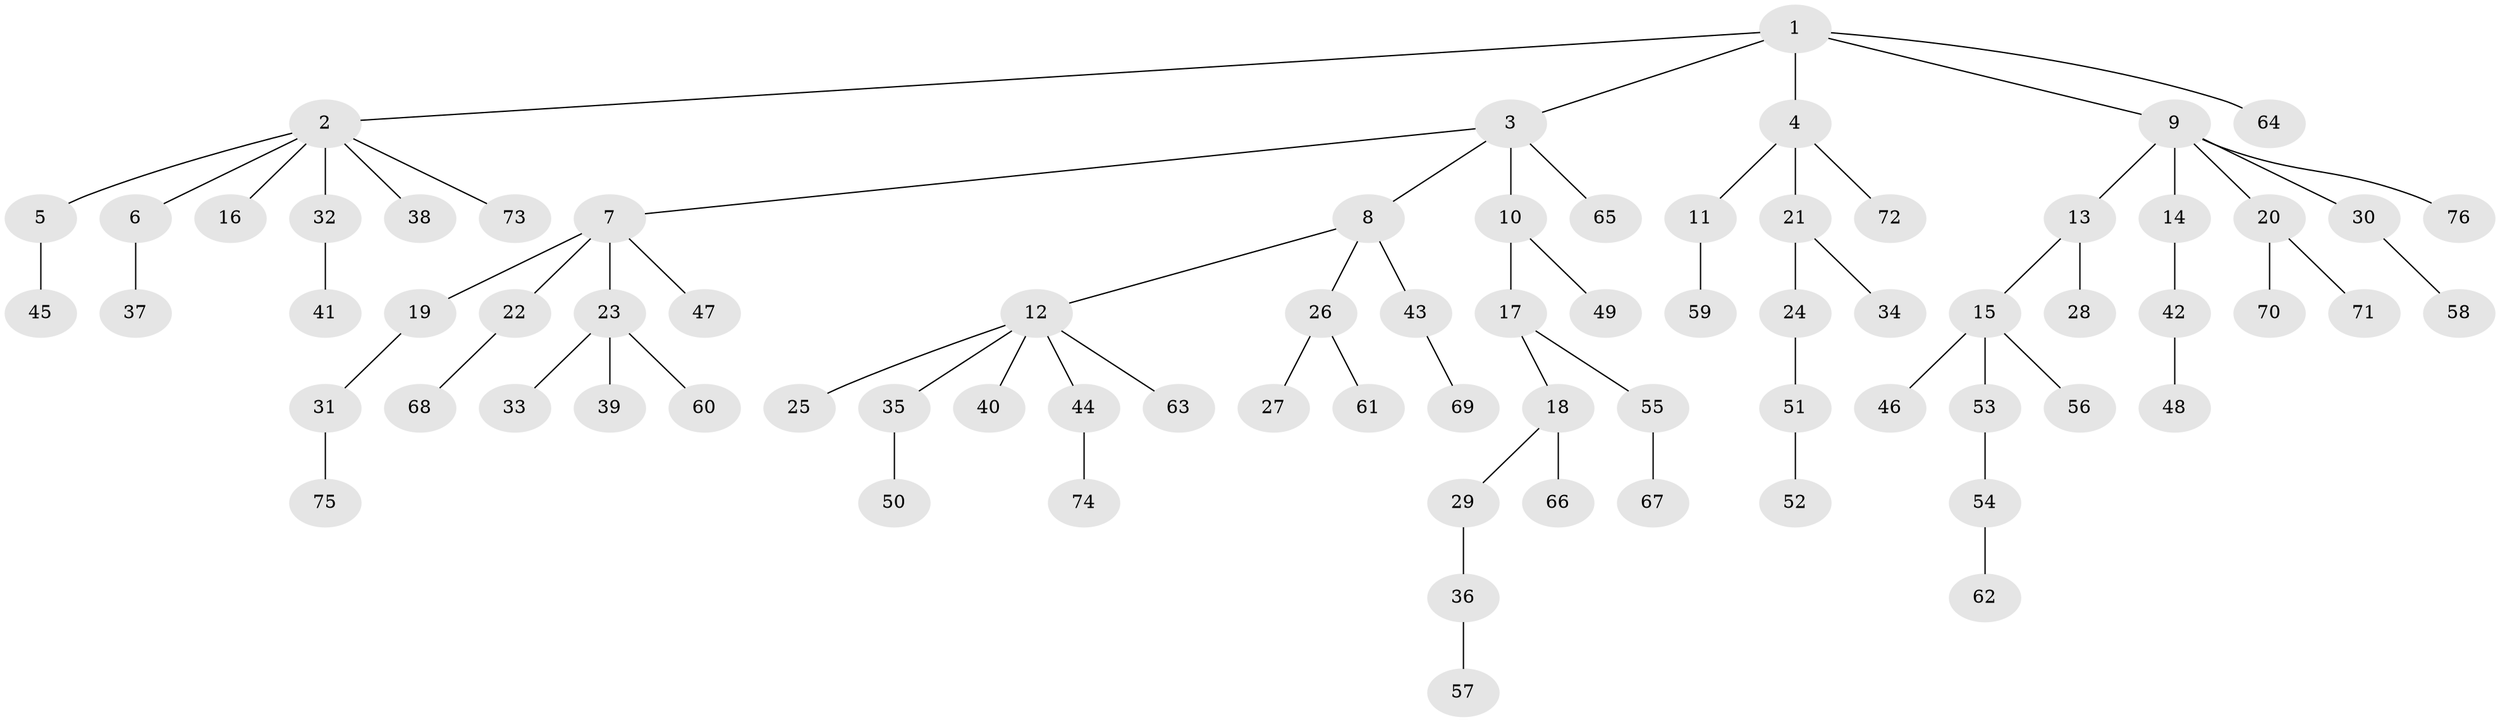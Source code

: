 // Generated by graph-tools (version 1.1) at 2025/52/03/09/25 04:52:28]
// undirected, 76 vertices, 75 edges
graph export_dot {
graph [start="1"]
  node [color=gray90,style=filled];
  1;
  2;
  3;
  4;
  5;
  6;
  7;
  8;
  9;
  10;
  11;
  12;
  13;
  14;
  15;
  16;
  17;
  18;
  19;
  20;
  21;
  22;
  23;
  24;
  25;
  26;
  27;
  28;
  29;
  30;
  31;
  32;
  33;
  34;
  35;
  36;
  37;
  38;
  39;
  40;
  41;
  42;
  43;
  44;
  45;
  46;
  47;
  48;
  49;
  50;
  51;
  52;
  53;
  54;
  55;
  56;
  57;
  58;
  59;
  60;
  61;
  62;
  63;
  64;
  65;
  66;
  67;
  68;
  69;
  70;
  71;
  72;
  73;
  74;
  75;
  76;
  1 -- 2;
  1 -- 3;
  1 -- 4;
  1 -- 9;
  1 -- 64;
  2 -- 5;
  2 -- 6;
  2 -- 16;
  2 -- 32;
  2 -- 38;
  2 -- 73;
  3 -- 7;
  3 -- 8;
  3 -- 10;
  3 -- 65;
  4 -- 11;
  4 -- 21;
  4 -- 72;
  5 -- 45;
  6 -- 37;
  7 -- 19;
  7 -- 22;
  7 -- 23;
  7 -- 47;
  8 -- 12;
  8 -- 26;
  8 -- 43;
  9 -- 13;
  9 -- 14;
  9 -- 20;
  9 -- 30;
  9 -- 76;
  10 -- 17;
  10 -- 49;
  11 -- 59;
  12 -- 25;
  12 -- 35;
  12 -- 40;
  12 -- 44;
  12 -- 63;
  13 -- 15;
  13 -- 28;
  14 -- 42;
  15 -- 46;
  15 -- 53;
  15 -- 56;
  17 -- 18;
  17 -- 55;
  18 -- 29;
  18 -- 66;
  19 -- 31;
  20 -- 70;
  20 -- 71;
  21 -- 24;
  21 -- 34;
  22 -- 68;
  23 -- 33;
  23 -- 39;
  23 -- 60;
  24 -- 51;
  26 -- 27;
  26 -- 61;
  29 -- 36;
  30 -- 58;
  31 -- 75;
  32 -- 41;
  35 -- 50;
  36 -- 57;
  42 -- 48;
  43 -- 69;
  44 -- 74;
  51 -- 52;
  53 -- 54;
  54 -- 62;
  55 -- 67;
}
